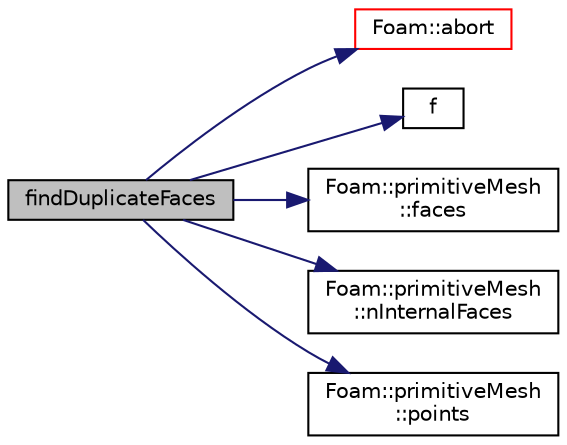 digraph "findDuplicateFaces"
{
  bgcolor="transparent";
  edge [fontname="Helvetica",fontsize="10",labelfontname="Helvetica",labelfontsize="10"];
  node [fontname="Helvetica",fontsize="10",shape=record];
  rankdir="LR";
  Node1 [label="findDuplicateFaces",height=0.2,width=0.4,color="black", fillcolor="grey75", style="filled" fontcolor="black"];
  Node1 -> Node2 [color="midnightblue",fontsize="10",style="solid",fontname="Helvetica"];
  Node2 [label="Foam::abort",height=0.2,width=0.4,color="red",URL="$namespaceFoam.html#a447107a607d03e417307c203fa5fb44b"];
  Node1 -> Node3 [color="midnightblue",fontsize="10",style="solid",fontname="Helvetica"];
  Node3 [label="f",height=0.2,width=0.4,color="black",URL="$readKivaGrid_8H.html#a888be93833ac7a23170555c69c690288"];
  Node1 -> Node4 [color="midnightblue",fontsize="10",style="solid",fontname="Helvetica"];
  Node4 [label="Foam::primitiveMesh\l::faces",height=0.2,width=0.4,color="black",URL="$classFoam_1_1primitiveMesh.html#a3669b3b29537f3a55bbd2ffa8c749f41",tooltip="Return faces. "];
  Node1 -> Node5 [color="midnightblue",fontsize="10",style="solid",fontname="Helvetica"];
  Node5 [label="Foam::primitiveMesh\l::nInternalFaces",height=0.2,width=0.4,color="black",URL="$classFoam_1_1primitiveMesh.html#a3078ec5cedf6305a3e5781a7d005f0fc",tooltip="Number of internal faces. "];
  Node1 -> Node6 [color="midnightblue",fontsize="10",style="solid",fontname="Helvetica"];
  Node6 [label="Foam::primitiveMesh\l::points",height=0.2,width=0.4,color="black",URL="$classFoam_1_1primitiveMesh.html#ad0e408ab3f867b58e419eb1cd8c2dbb6",tooltip="Return mesh points. "];
}
